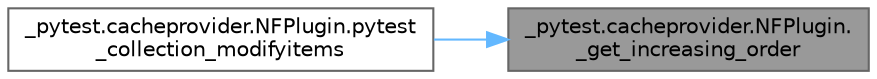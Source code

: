 digraph "_pytest.cacheprovider.NFPlugin._get_increasing_order"
{
 // LATEX_PDF_SIZE
  bgcolor="transparent";
  edge [fontname=Helvetica,fontsize=10,labelfontname=Helvetica,labelfontsize=10];
  node [fontname=Helvetica,fontsize=10,shape=box,height=0.2,width=0.4];
  rankdir="RL";
  Node1 [id="Node000001",label="_pytest.cacheprovider.NFPlugin.\l_get_increasing_order",height=0.2,width=0.4,color="gray40", fillcolor="grey60", style="filled", fontcolor="black",tooltip=" "];
  Node1 -> Node2 [id="edge1_Node000001_Node000002",dir="back",color="steelblue1",style="solid",tooltip=" "];
  Node2 [id="Node000002",label="_pytest.cacheprovider.NFPlugin.pytest\l_collection_modifyitems",height=0.2,width=0.4,color="grey40", fillcolor="white", style="filled",URL="$class__pytest_1_1cacheprovider_1_1_n_f_plugin.html#ac04acd74b40df341f54952e9abaf14dc",tooltip=" "];
}
